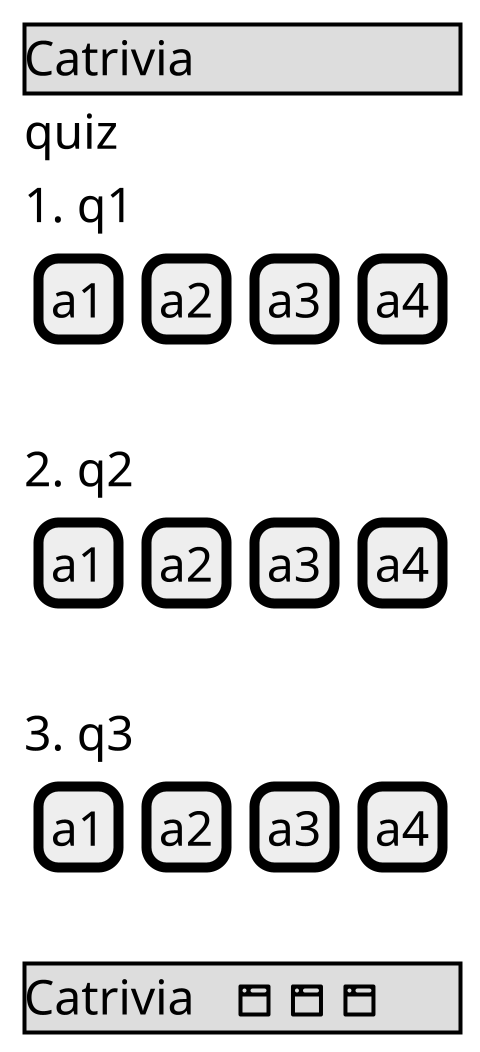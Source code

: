 @startsalt
scale 4
{
{* Catrivia }

quiz

1. q1 
{ [a1] | [a2] | [a3] | [a4] }

.

2. q2
{ [a1] | [a2] | [a3] | [a4] }

.

3. q3
{ [a1] | [a2] | [a3] | [a4] }

.

{* Catrivia | <&browser> <&browser> <&browser> }
}
@endsalt